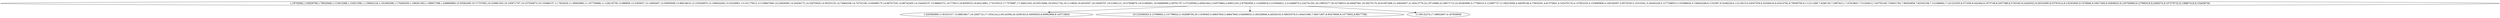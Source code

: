 digraph G {
    A [label="1:18702842,1:55929709,1:78032946,1:115615286,1:154513581,1:159043124,1:161693298,1:170404350,1:186261383,1:188927398,1:248869969,10:55582495,10:71707093,10:103881502,10:105971797,10:107030673,10:133486157,11:7924520,11:36903890,11:107750898,11:128218739,12:988858,12:2285637,12:14856407,12:50859599,12:86618610,12:103526870,12:106824456,13:23226901,13:101175612,13:109847060,14:23826560,14:24458172,14:32870929,14:59333125,14:74664338,14:74753190,14:94089175,14:96707335,14:96742405,14:104445157,15:98864731,16:775813,16:6059533,16:64214991,17:6153515,17:7576897,17:26851545,18:35515066,18:55021734,19:1119929,19:4033507,19:19459707,19:31962121,19:37858870,19:51485601,19:54968069,2:28791757,2:37229508,2:45941842,2:54570864,2:84931243,2:97582958,2:116269918,2:210594921,2:214486670,2:242741301,20:19953277,20:32746910,20:49487061,20:59270170,20:61957466,21:43645837,21:45413779,22:19710966,22:38071713,22:45283999,3:17768519,3:123987727,3:138223058,4:44939148,4:73935291,4:91375841,4:102470176,4:137852235,4:153690908,4:169182097,5:9570250,5:15310341,5:20445228,5:127728855,5:135388634,5:156642298,6:1102387,6:3248228,6:11213615,6:24547529,6:32549416,6:43410792,6:79509700,6:111211499,7:4296130,7:29976211,7:47819651,7:51204012,7:63755160,7:65601792,7:80054858,7:82545108,7:121096062,7:141223355,8:371036,8:442404,8:1975748,8:2557388,8:2745345,8:24429322,8:29332085,8:53791614,8:135303945,9:1576946,9:16917400,9:35609023,9:120700669,9:127990318,X:2408374,X:107378732,X:138867418,X:154436740"];
    C [label="1:245582899,11:81631517,15:98818617,16:3283716,17:1554124,2:30143399,20:3209183,6:34950925,8:40962969,8:143714924"];
    D [label="10:123340263,2:12789692,2:131799024,2:162688700,20:11639405,3:49847839,3:49847840,3:54008933,3:185238946,4:26526103,5:58033578,5:140431090,7:38471807,8:95470606,9:14775852,X:89177381"];
    E [label="11:59132274,17:38652607,4:187838926"];
    A -> C;
    A -> E;
    A -> D;
}
